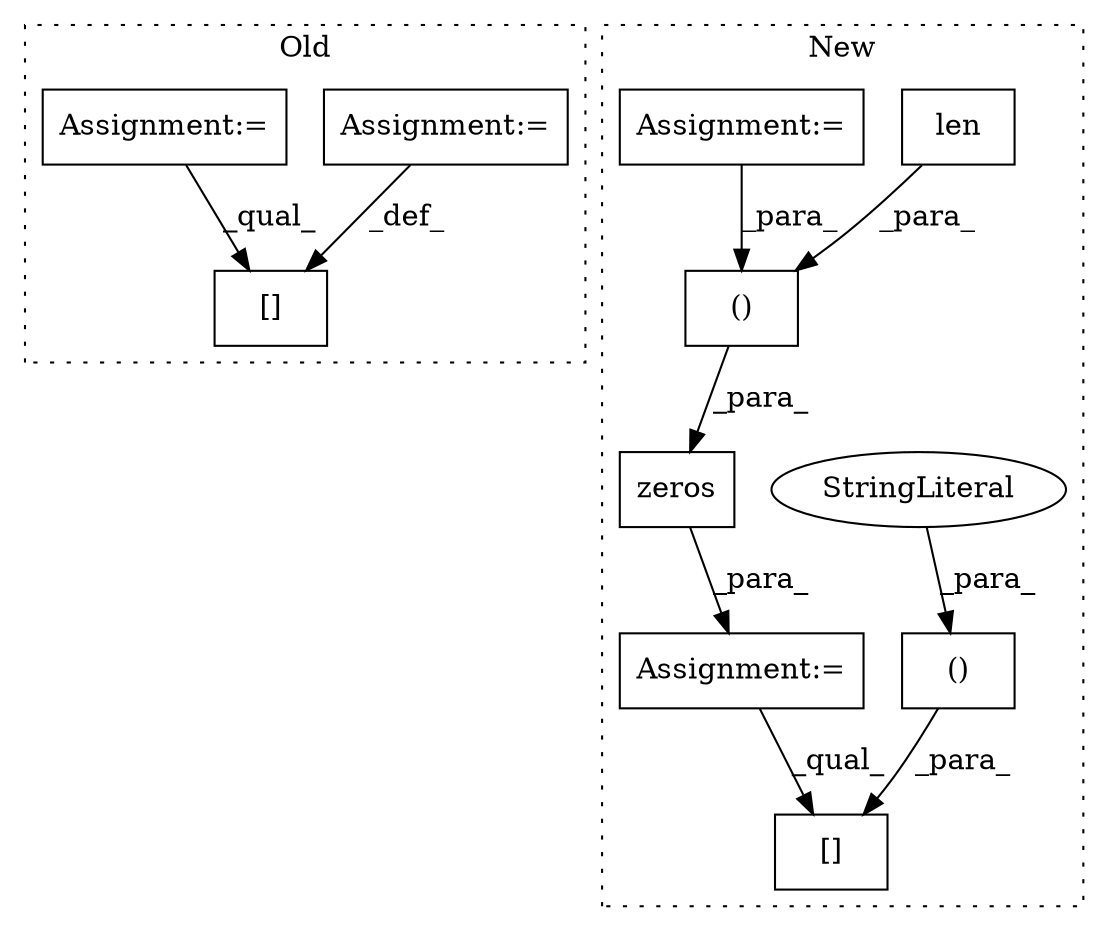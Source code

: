 digraph G {
subgraph cluster0 {
1 [label="[]" a="2" s="3107,3123" l="11,1" shape="box"];
6 [label="Assignment:=" a="7" s="3083" l="1" shape="box"];
9 [label="Assignment:=" a="7" s="2764" l="1" shape="box"];
label = "Old";
style="dotted";
}
subgraph cluster1 {
2 [label="zeros" a="32" s="2876,2923" l="11,2" shape="box"];
3 [label="Assignment:=" a="7" s="2869" l="1" shape="box"];
4 [label="()" a="106" s="2887" l="36" shape="box"];
5 [label="[]" a="2" s="3079,3123" l="14,2" shape="box"];
7 [label="()" a="106" s="3093" l="30" shape="box"];
8 [label="StringLiteral" a="45" s="3107" l="16" shape="ellipse"];
10 [label="len" a="32" s="2910,2922" l="4,1" shape="box"];
11 [label="Assignment:=" a="7" s="2757" l="12" shape="box"];
label = "New";
style="dotted";
}
2 -> 3 [label="_para_"];
3 -> 5 [label="_qual_"];
4 -> 2 [label="_para_"];
6 -> 1 [label="_def_"];
7 -> 5 [label="_para_"];
8 -> 7 [label="_para_"];
9 -> 1 [label="_qual_"];
10 -> 4 [label="_para_"];
11 -> 4 [label="_para_"];
}